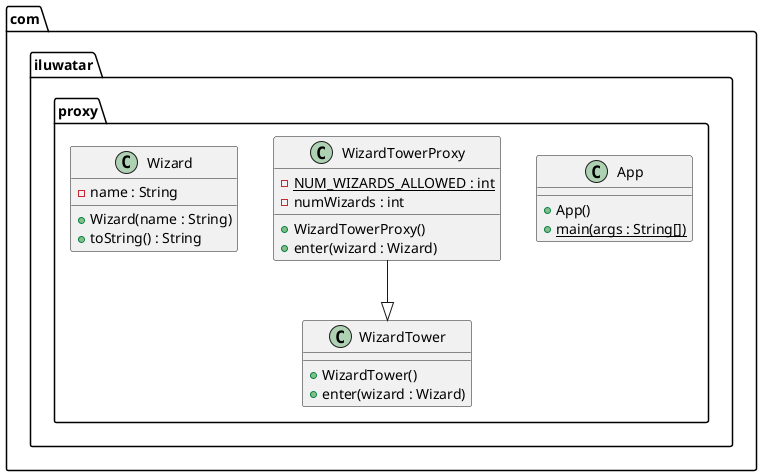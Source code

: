 @startuml
package com.iluwatar.proxy {
  class WizardTower {
    + WizardTower()
    + enter(wizard : Wizard)
  }
  class App {
    + App()
    + main(args : String[]) {static}
  }
  class WizardTowerProxy {
    - NUM_WIZARDS_ALLOWED : int {static}
    - numWizards : int
    + WizardTowerProxy()
    + enter(wizard : Wizard)
  }
  class Wizard {
    - name : String
    + Wizard(name : String)
    + toString() : String
  }
}
WizardTowerProxy --|> WizardTower 
@enduml